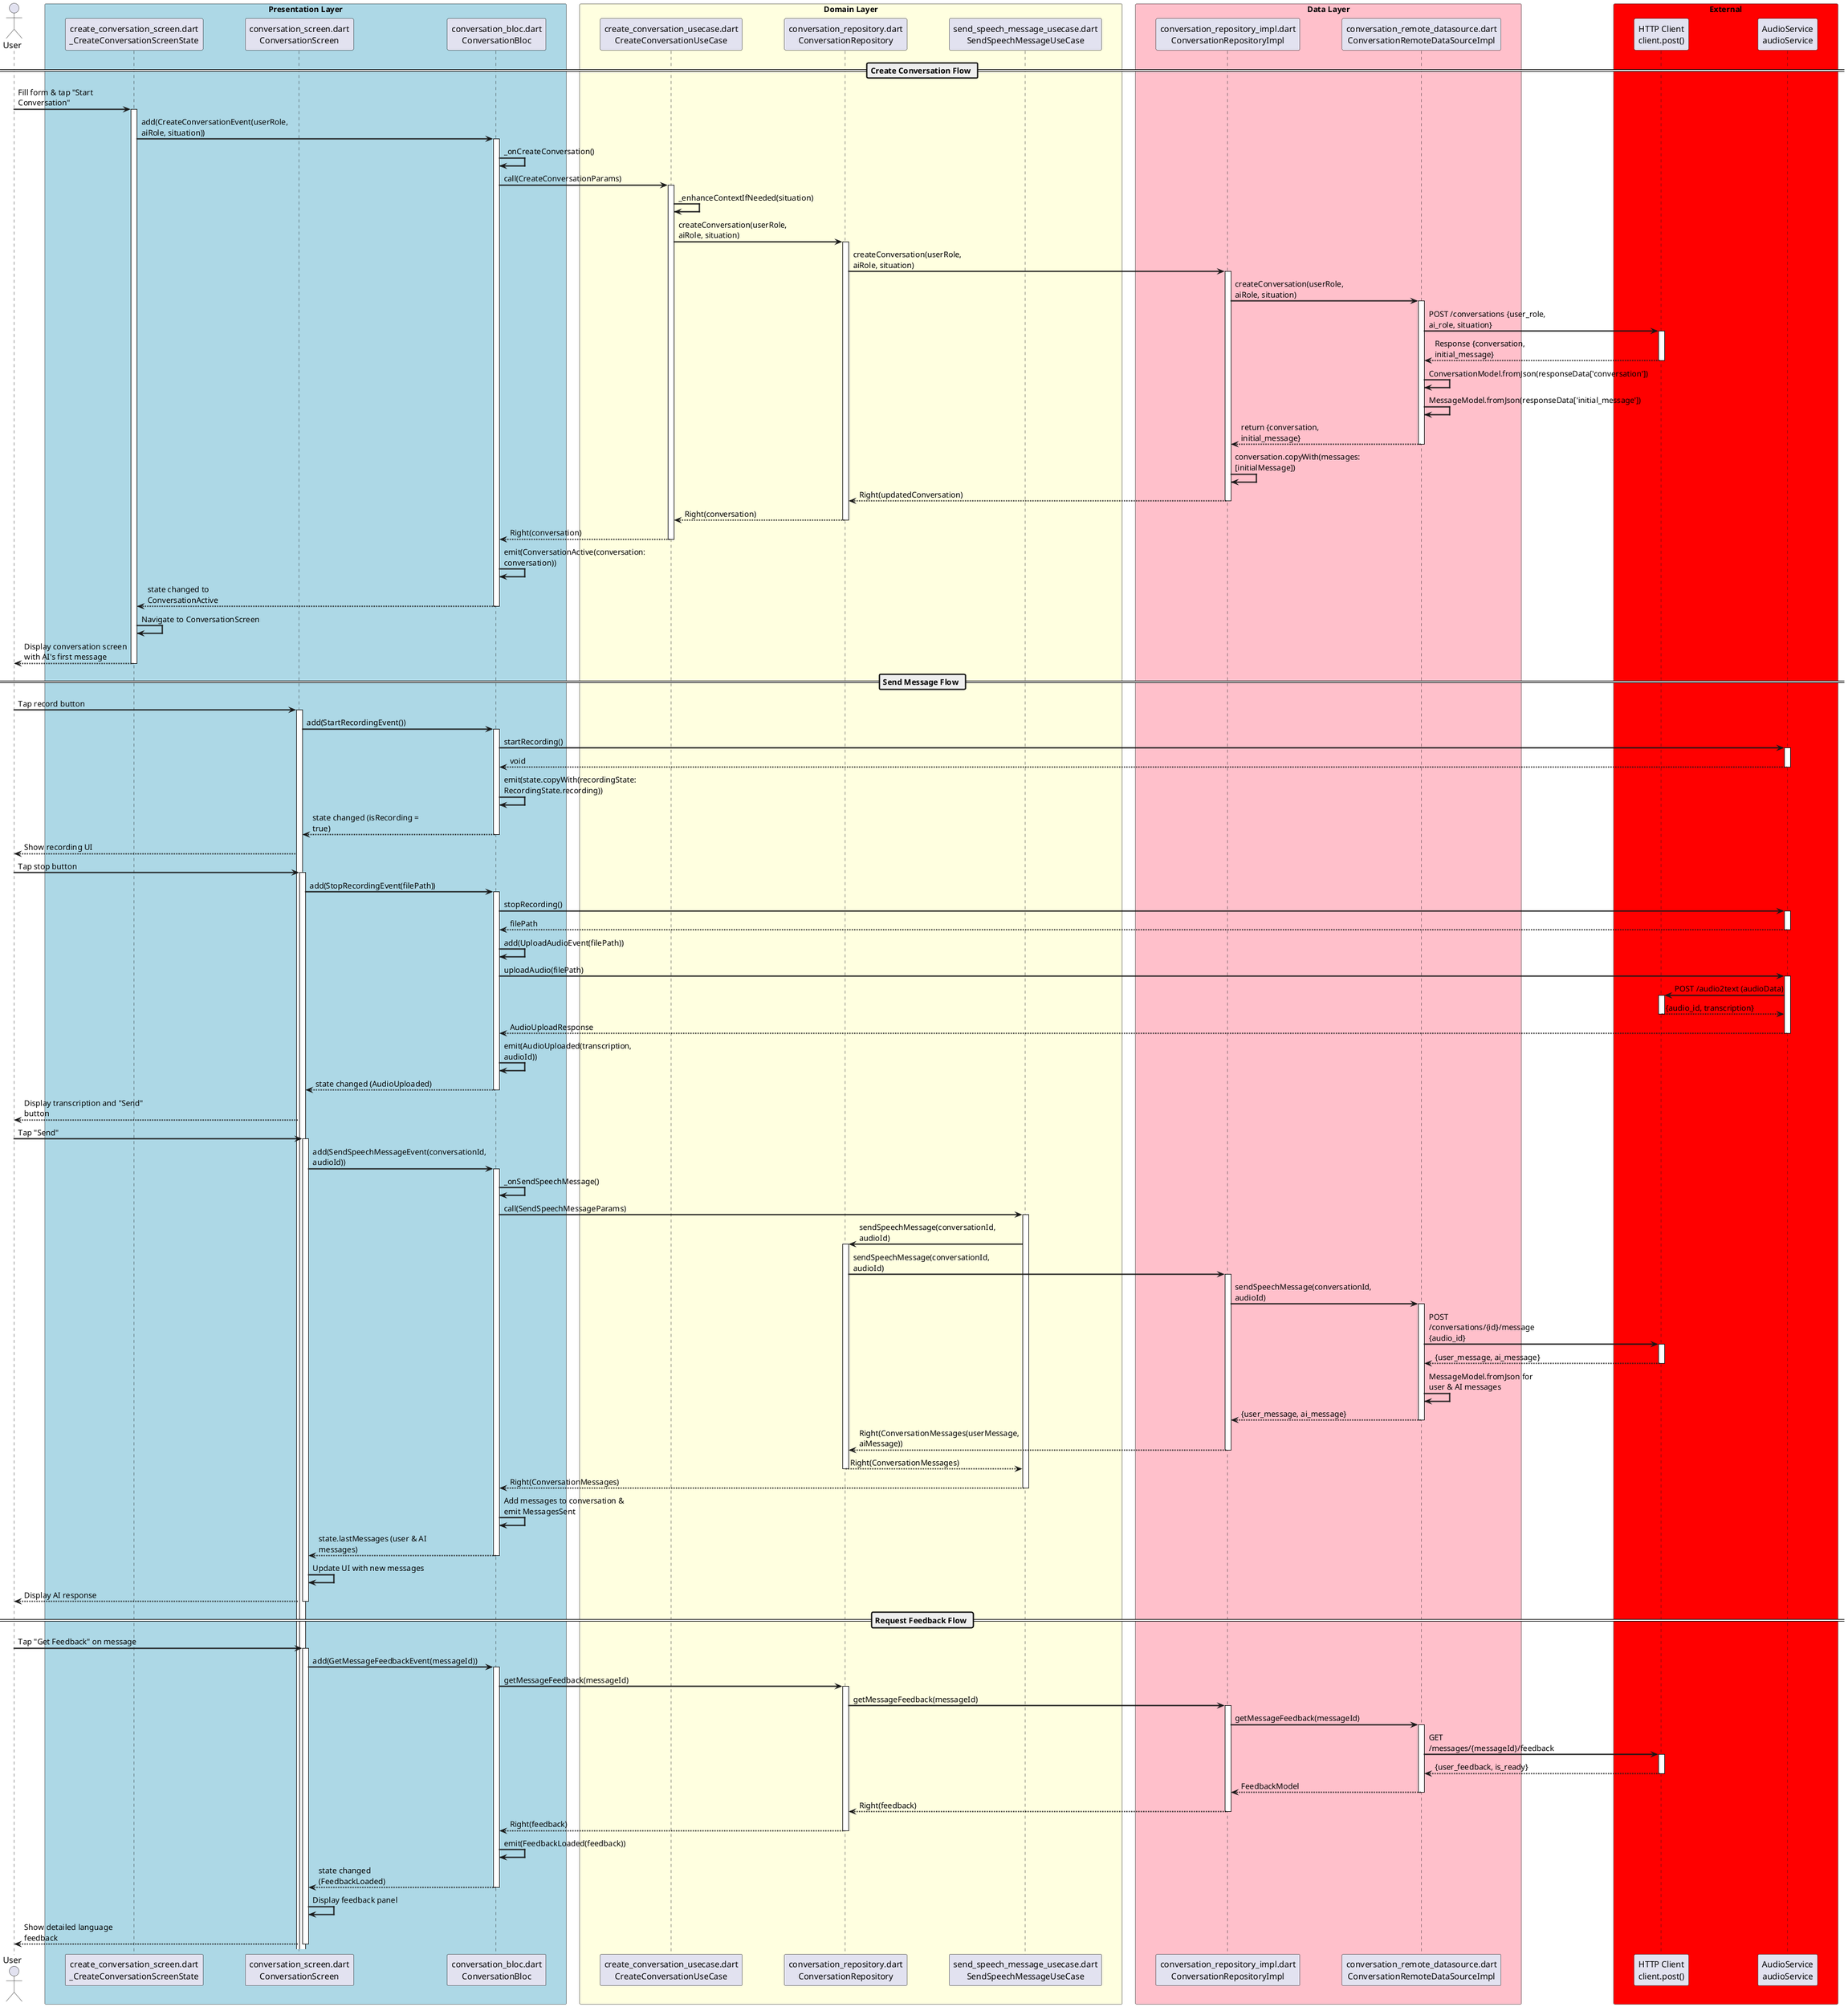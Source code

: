 @startuml Conversation Flow (Detailed)

skinparam BoxPadding 10
skinparam ParticipantPadding 30
skinparam sequenceArrowThickness 2
skinparam roundcorner 5
skinparam MaxMessageSize 200
skinparam sequenceGroupBorderThickness 2

actor User

box "Presentation Layer" #LightBlue
participant "create_conversation_screen.dart\n_CreateConversationScreenState" as CreateConvScreen
participant "conversation_screen.dart\nConversationScreen" as ConvScreen
participant "conversation_bloc.dart\nConversationBloc" as ConvBloc
end box

box "Domain Layer" #LightYellow
participant "create_conversation_usecase.dart\nCreateConversationUseCase" as CreateConvUseCase
participant "conversation_repository.dart\nConversationRepository" as ConvRepo
participant "send_speech_message_usecase.dart\nSendSpeechMessageUseCase" as SendMsgUseCase
end box

box "Data Layer" #Pink
participant "conversation_repository_impl.dart\nConversationRepositoryImpl" as RepoImpl
participant "conversation_remote_datasource.dart\nConversationRemoteDataSourceImpl" as RemoteDS
end box

box "External" #Red
participant "HTTP Client\nclient.post()" as API
participant "AudioService\naudioService" as AudioSvc
end box

== Create Conversation Flow ==

User -> CreateConvScreen: Fill form & tap "Start Conversation"
activate CreateConvScreen

CreateConvScreen -> ConvBloc: add(CreateConversationEvent(userRole, aiRole, situation))
activate ConvBloc

ConvBloc -> ConvBloc: _onCreateConversation()
ConvBloc -> CreateConvUseCase: call(CreateConversationParams)
activate CreateConvUseCase

CreateConvUseCase -> CreateConvUseCase: _enhanceContextIfNeeded(situation)
CreateConvUseCase -> ConvRepo: createConversation(userRole, aiRole, situation)
activate ConvRepo

ConvRepo -> RepoImpl: createConversation(userRole, aiRole, situation)
activate RepoImpl

RepoImpl -> RemoteDS: createConversation(userRole, aiRole, situation)
activate RemoteDS

RemoteDS -> API: POST /conversations {user_role, ai_role, situation}
activate API

API --> RemoteDS: Response {conversation, initial_message}
deactivate API

RemoteDS -> RemoteDS: ConversationModel.fromJson(responseData['conversation'])
RemoteDS -> RemoteDS: MessageModel.fromJson(responseData['initial_message'])
RemoteDS --> RepoImpl: return {conversation, initial_message}
deactivate RemoteDS

RepoImpl -> RepoImpl: conversation.copyWith(messages: [initialMessage])
RepoImpl --> ConvRepo: Right(updatedConversation)
deactivate RepoImpl

ConvRepo --> CreateConvUseCase: Right(conversation)
deactivate ConvRepo

CreateConvUseCase --> ConvBloc: Right(conversation)
deactivate CreateConvUseCase

ConvBloc -> ConvBloc: emit(ConversationActive(conversation: conversation))
ConvBloc --> CreateConvScreen: state changed to ConversationActive
deactivate ConvBloc

CreateConvScreen -> CreateConvScreen: Navigate to ConversationScreen
CreateConvScreen --> User: Display conversation screen with AI's first message
deactivate CreateConvScreen

== Send Message Flow ==

User -> ConvScreen: Tap record button
activate ConvScreen

ConvScreen -> ConvBloc: add(StartRecordingEvent())
activate ConvBloc

ConvBloc -> AudioSvc: startRecording()
activate AudioSvc
AudioSvc --> ConvBloc: void
deactivate AudioSvc

ConvBloc -> ConvBloc: emit(state.copyWith(recordingState: RecordingState.recording))
ConvBloc --> ConvScreen: state changed (isRecording = true)
deactivate ConvBloc

ConvScreen --> User: Show recording UI
User -> ConvScreen: Tap stop button
activate ConvScreen

ConvScreen -> ConvBloc: add(StopRecordingEvent(filePath))
activate ConvBloc

ConvBloc -> AudioSvc: stopRecording()
activate AudioSvc
AudioSvc --> ConvBloc: filePath
deactivate AudioSvc

ConvBloc -> ConvBloc: add(UploadAudioEvent(filePath))
ConvBloc -> AudioSvc: uploadAudio(filePath)
activate AudioSvc

AudioSvc -> API: POST /audio2text (audioData)
activate API
API --> AudioSvc: {audio_id, transcription}
deactivate API

AudioSvc --> ConvBloc: AudioUploadResponse
deactivate AudioSvc

ConvBloc -> ConvBloc: emit(AudioUploaded(transcription, audioId))
ConvBloc --> ConvScreen: state changed (AudioUploaded)
deactivate ConvBloc

ConvScreen --> User: Display transcription and "Send" button
User -> ConvScreen: Tap "Send"
activate ConvScreen

ConvScreen -> ConvBloc: add(SendSpeechMessageEvent(conversationId, audioId))
activate ConvBloc

ConvBloc -> ConvBloc: _onSendSpeechMessage()
ConvBloc -> SendMsgUseCase: call(SendSpeechMessageParams)
activate SendMsgUseCase

SendMsgUseCase -> ConvRepo: sendSpeechMessage(conversationId, audioId)
activate ConvRepo

ConvRepo -> RepoImpl: sendSpeechMessage(conversationId, audioId)
activate RepoImpl

RepoImpl -> RemoteDS: sendSpeechMessage(conversationId, audioId)
activate RemoteDS

RemoteDS -> API: POST /conversations/{id}/message {audio_id}
activate API

API --> RemoteDS: {user_message, ai_message}
deactivate API

RemoteDS -> RemoteDS: MessageModel.fromJson for user & AI messages
RemoteDS --> RepoImpl: {user_message, ai_message}
deactivate RemoteDS

RepoImpl --> ConvRepo: Right(ConversationMessages(userMessage, aiMessage))
deactivate RepoImpl

ConvRepo --> SendMsgUseCase: Right(ConversationMessages)
deactivate ConvRepo

SendMsgUseCase --> ConvBloc: Right(ConversationMessages)
deactivate SendMsgUseCase

ConvBloc -> ConvBloc: Add messages to conversation & emit MessagesSent
ConvBloc --> ConvScreen: state.lastMessages (user & AI messages)
deactivate ConvBloc

ConvScreen -> ConvScreen: Update UI with new messages
ConvScreen --> User: Display AI response
deactivate ConvScreen

== Request Feedback Flow ==

User -> ConvScreen: Tap "Get Feedback" on message
activate ConvScreen

ConvScreen -> ConvBloc: add(GetMessageFeedbackEvent(messageId))
activate ConvBloc

ConvBloc -> ConvRepo: getMessageFeedback(messageId)
activate ConvRepo

ConvRepo -> RepoImpl: getMessageFeedback(messageId)
activate RepoImpl

RepoImpl -> RemoteDS: getMessageFeedback(messageId)
activate RemoteDS

RemoteDS -> API: GET /messages/{messageId}/feedback
activate API

API --> RemoteDS: {user_feedback, is_ready}
deactivate API

RemoteDS --> RepoImpl: FeedbackModel
deactivate RemoteDS

RepoImpl --> ConvRepo: Right(feedback)
deactivate RepoImpl

ConvRepo --> ConvBloc: Right(feedback)
deactivate ConvRepo

ConvBloc -> ConvBloc: emit(FeedbackLoaded(feedback))
ConvBloc --> ConvScreen: state changed (FeedbackLoaded)
deactivate ConvBloc

ConvScreen -> ConvScreen: Display feedback panel
ConvScreen --> User: Show detailed language feedback
deactivate ConvScreen

@enduml